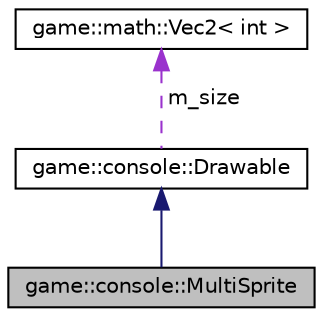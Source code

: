 digraph "game::console::MultiSprite"
{
 // LATEX_PDF_SIZE
  edge [fontname="Helvetica",fontsize="10",labelfontname="Helvetica",labelfontsize="10"];
  node [fontname="Helvetica",fontsize="10",shape=record];
  Node1 [label="game::console::MultiSprite",height=0.2,width=0.4,color="black", fillcolor="grey75", style="filled", fontcolor="black",tooltip="MultiSprite implementation. This Drawable object can display different Sprite regarding the index val..."];
  Node2 -> Node1 [dir="back",color="midnightblue",fontsize="10",style="solid",fontname="Helvetica"];
  Node2 [label="game::console::Drawable",height=0.2,width=0.4,color="black", fillcolor="white", style="filled",URL="$classgame_1_1console_1_1_drawable.html",tooltip="Abstract superclass of Sprite and MultiSprite classes."];
  Node3 -> Node2 [dir="back",color="darkorchid3",fontsize="10",style="dashed",label=" m_size" ,fontname="Helvetica"];
  Node3 [label="game::math::Vec2\< int \>",height=0.2,width=0.4,color="black", fillcolor="white", style="filled",URL="$classgame_1_1math_1_1_vec2.html",tooltip=" "];
}
